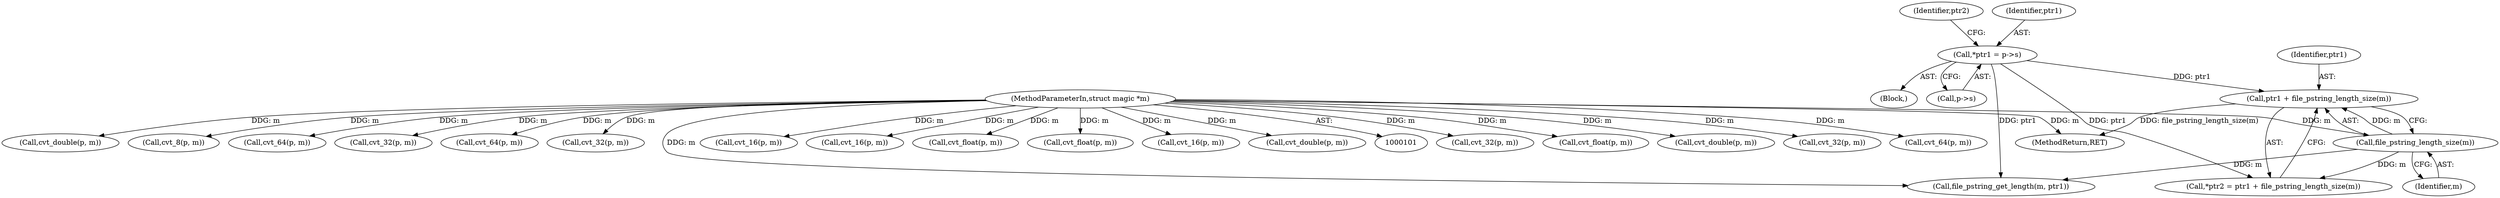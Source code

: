 digraph "0_file_4a284c89d6ef11aca34da65da7d673050a5ea320_2@pointer" {
"1000178" [label="(Call,ptr1 + file_pstring_length_size(m))"];
"1000170" [label="(Call,*ptr1 = p->s)"];
"1000180" [label="(Call,file_pstring_length_size(m))"];
"1000103" [label="(MethodParameterIn,struct magic *m)"];
"1000442" [label="(Call,cvt_32(p, m))"];
"1000180" [label="(Call,file_pstring_length_size(m))"];
"1000630" [label="(Call,cvt_float(p, m))"];
"1000770" [label="(Call,cvt_double(p, m))"];
"1000181" [label="(Identifier,m)"];
"1000577" [label="(Call,cvt_32(p, m))"];
"1000176" [label="(Call,*ptr2 = ptr1 + file_pstring_length_size(m))"];
"1000534" [label="(Call,cvt_64(p, m))"];
"1000857" [label="(Call,cvt_double(p, m))"];
"1000177" [label="(Identifier,ptr2)"];
"1000121" [label="(Call,cvt_8(p, m))"];
"1000144" [label="(Call,cvt_64(p, m))"];
"1000282" [label="(Call,cvt_32(p, m))"];
"1000103" [label="(MethodParameterIn,struct magic *m)"];
"1000374" [label="(Call,cvt_64(p, m))"];
"1000135" [label="(Call,cvt_32(p, m))"];
"1000171" [label="(Identifier,ptr1)"];
"1000185" [label="(Call,file_pstring_get_length(m, ptr1))"];
"1000399" [label="(Call,cvt_16(p, m))"];
"1000179" [label="(Identifier,ptr1)"];
"1000239" [label="(Call,cvt_16(p, m))"];
"1000677" [label="(Call,cvt_float(p, m))"];
"1000170" [label="(Call,*ptr1 = p->s)"];
"1000879" [label="(MethodReturn,RET)"];
"1000178" [label="(Call,ptr1 + file_pstring_length_size(m))"];
"1000583" [label="(Call,cvt_float(p, m))"];
"1000127" [label="(Call,cvt_16(p, m))"];
"1000168" [label="(Block,)"];
"1000683" [label="(Call,cvt_double(p, m))"];
"1000172" [label="(Call,p->s)"];
"1000178" -> "1000176"  [label="AST: "];
"1000178" -> "1000180"  [label="CFG: "];
"1000179" -> "1000178"  [label="AST: "];
"1000180" -> "1000178"  [label="AST: "];
"1000176" -> "1000178"  [label="CFG: "];
"1000178" -> "1000879"  [label="DDG: file_pstring_length_size(m)"];
"1000170" -> "1000178"  [label="DDG: ptr1"];
"1000180" -> "1000178"  [label="DDG: m"];
"1000170" -> "1000168"  [label="AST: "];
"1000170" -> "1000172"  [label="CFG: "];
"1000171" -> "1000170"  [label="AST: "];
"1000172" -> "1000170"  [label="AST: "];
"1000177" -> "1000170"  [label="CFG: "];
"1000170" -> "1000176"  [label="DDG: ptr1"];
"1000170" -> "1000185"  [label="DDG: ptr1"];
"1000180" -> "1000181"  [label="CFG: "];
"1000181" -> "1000180"  [label="AST: "];
"1000180" -> "1000176"  [label="DDG: m"];
"1000103" -> "1000180"  [label="DDG: m"];
"1000180" -> "1000185"  [label="DDG: m"];
"1000103" -> "1000101"  [label="AST: "];
"1000103" -> "1000879"  [label="DDG: m"];
"1000103" -> "1000121"  [label="DDG: m"];
"1000103" -> "1000127"  [label="DDG: m"];
"1000103" -> "1000135"  [label="DDG: m"];
"1000103" -> "1000144"  [label="DDG: m"];
"1000103" -> "1000185"  [label="DDG: m"];
"1000103" -> "1000239"  [label="DDG: m"];
"1000103" -> "1000282"  [label="DDG: m"];
"1000103" -> "1000374"  [label="DDG: m"];
"1000103" -> "1000399"  [label="DDG: m"];
"1000103" -> "1000442"  [label="DDG: m"];
"1000103" -> "1000534"  [label="DDG: m"];
"1000103" -> "1000577"  [label="DDG: m"];
"1000103" -> "1000583"  [label="DDG: m"];
"1000103" -> "1000630"  [label="DDG: m"];
"1000103" -> "1000677"  [label="DDG: m"];
"1000103" -> "1000683"  [label="DDG: m"];
"1000103" -> "1000770"  [label="DDG: m"];
"1000103" -> "1000857"  [label="DDG: m"];
}
